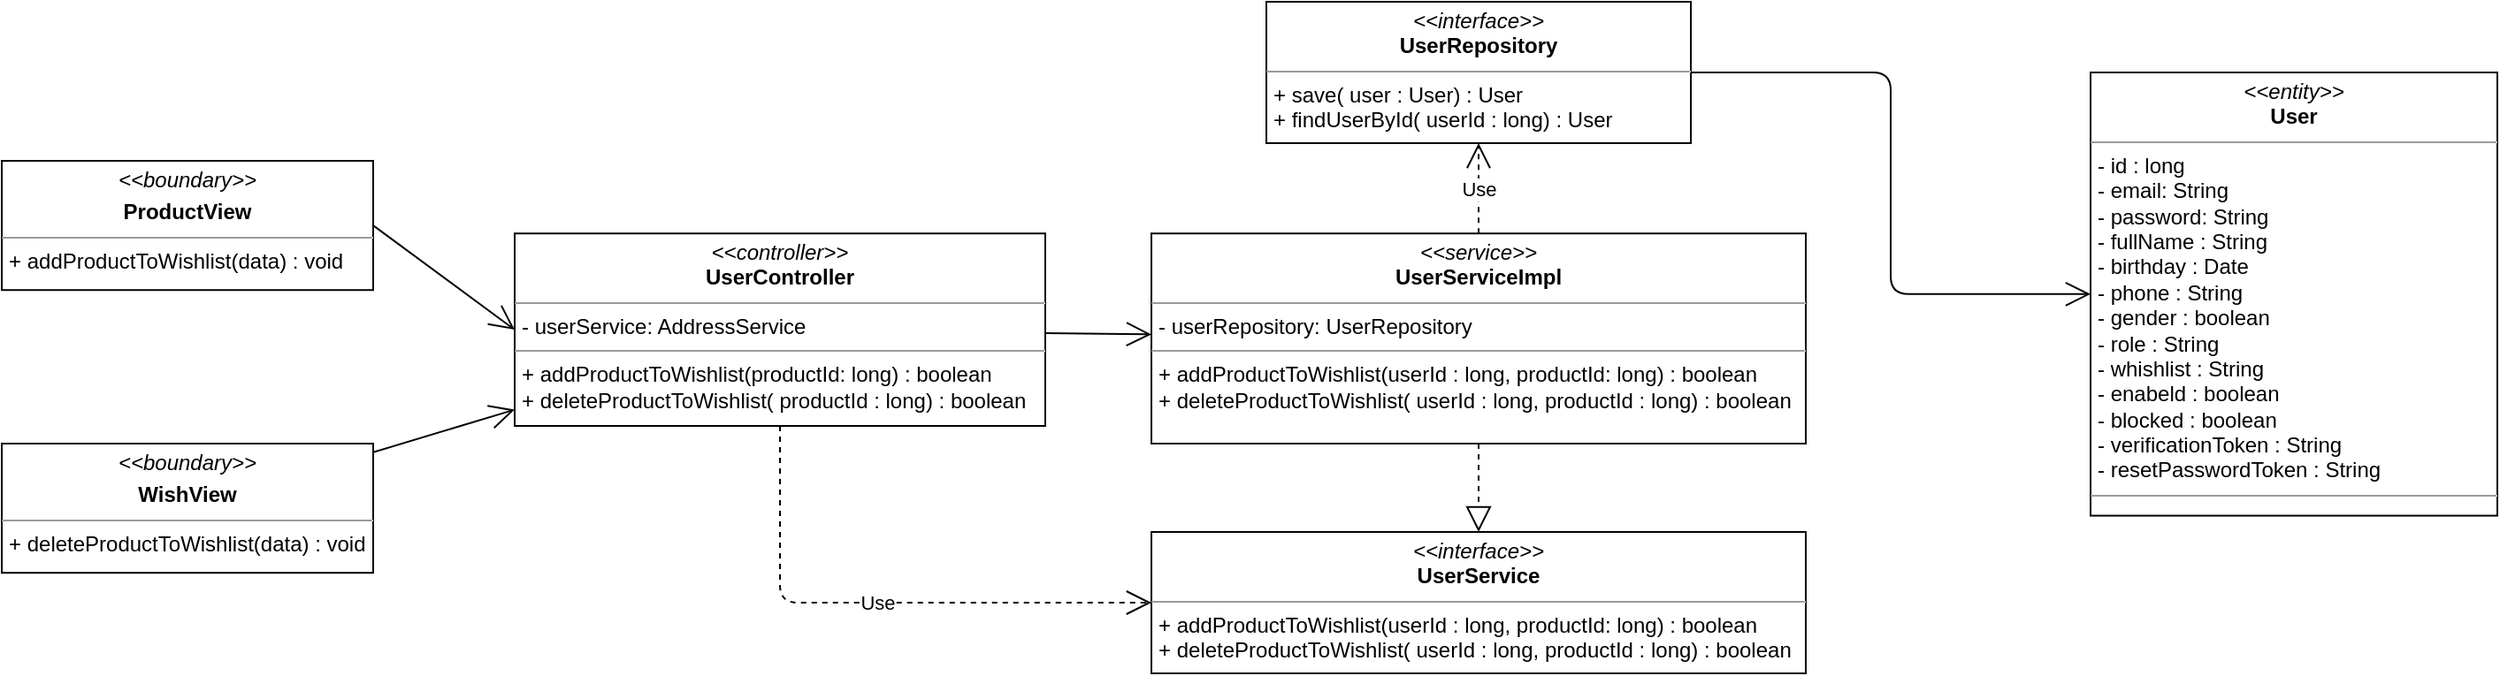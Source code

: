 <mxfile version="14.6.13" type="device"><diagram id="C5RBs43oDa-KdzZeNtuy" name="Page-1"><mxGraphModel dx="1108" dy="1594" grid="1" gridSize="10" guides="1" tooltips="1" connect="1" arrows="1" fold="1" page="1" pageScale="1" pageWidth="827" pageHeight="1169" math="0" shadow="0"><root><mxCell id="WIyWlLk6GJQsqaUBKTNV-0"/><mxCell id="WIyWlLk6GJQsqaUBKTNV-1" parent="WIyWlLk6GJQsqaUBKTNV-0"/><mxCell id="NNJsYbixOuPIaTwe-3ZW-0" value="&lt;p style=&quot;margin: 0px ; margin-top: 4px ; text-align: center&quot;&gt;&lt;i&gt;&amp;lt;&amp;lt;boundary&amp;gt;&amp;gt;&lt;/i&gt;&lt;/p&gt;&lt;p style=&quot;margin: 0px ; margin-top: 4px ; text-align: center&quot;&gt;&lt;b&gt;ProductView&lt;/b&gt;&lt;/p&gt;&lt;hr size=&quot;1&quot;&gt;&lt;p style=&quot;margin: 0px ; margin-left: 4px&quot;&gt;&lt;span&gt;+ addProductToWishlist(data) : void&lt;/span&gt;&lt;br&gt;&lt;/p&gt;&lt;p style=&quot;margin: 0px ; margin-left: 4px&quot;&gt;&lt;span&gt;&lt;br&gt;&lt;/span&gt;&lt;/p&gt;" style="verticalAlign=top;align=left;overflow=fill;fontSize=12;fontFamily=Helvetica;html=1;" parent="WIyWlLk6GJQsqaUBKTNV-1" vertex="1"><mxGeometry x="60" y="70" width="210" height="73.12" as="geometry"/></mxCell><mxCell id="NNJsYbixOuPIaTwe-3ZW-2" value="&lt;p style=&quot;margin: 0px ; margin-top: 4px ; text-align: center&quot;&gt;&lt;i&gt;&amp;lt;&amp;lt;interface&amp;gt;&amp;gt;&lt;/i&gt;&lt;br&gt;&lt;b&gt;UserService&lt;/b&gt;&lt;/p&gt;&lt;hr size=&quot;1&quot;&gt;&lt;p style=&quot;margin: 0px ; margin-left: 4px&quot;&gt;&lt;span&gt;+ addProductToWishlist(userId : long, productId: long) : boolean&lt;/span&gt;&lt;br&gt;&lt;/p&gt;&lt;p style=&quot;margin: 0px ; margin-left: 4px&quot;&gt;&lt;span&gt;+ deleteProductToWishlist( userId : long, productId : long) : boolean&lt;/span&gt;&lt;/p&gt;" style="verticalAlign=top;align=left;overflow=fill;fontSize=12;fontFamily=Helvetica;html=1;" parent="WIyWlLk6GJQsqaUBKTNV-1" vertex="1"><mxGeometry x="710" y="280" width="370" height="80" as="geometry"/></mxCell><mxCell id="NNJsYbixOuPIaTwe-3ZW-3" value="&lt;p style=&quot;margin: 0px ; margin-top: 4px ; text-align: center&quot;&gt;&lt;i&gt;&amp;lt;&amp;lt;entity&amp;gt;&amp;gt;&lt;/i&gt;&lt;br&gt;&lt;b&gt;User&lt;/b&gt;&lt;/p&gt;&lt;hr size=&quot;1&quot;&gt;&lt;p style=&quot;margin: 0px ; margin-left: 4px&quot;&gt;- id : long&lt;/p&gt;&lt;p style=&quot;margin: 0px ; margin-left: 4px&quot;&gt;- email: String&lt;br&gt;- password: String&lt;/p&gt;&lt;p style=&quot;margin: 0px ; margin-left: 4px&quot;&gt;- fullName : String&lt;/p&gt;&lt;p style=&quot;margin: 0px ; margin-left: 4px&quot;&gt;- birthday : Date&lt;/p&gt;&lt;p style=&quot;margin: 0px ; margin-left: 4px&quot;&gt;- phone : String&lt;/p&gt;&lt;p style=&quot;margin: 0px ; margin-left: 4px&quot;&gt;- gender : boolean&lt;/p&gt;&lt;p style=&quot;margin: 0px ; margin-left: 4px&quot;&gt;- role : String&lt;/p&gt;&lt;p style=&quot;margin: 0px ; margin-left: 4px&quot;&gt;- whishlist : String&lt;/p&gt;&lt;p style=&quot;margin: 0px ; margin-left: 4px&quot;&gt;- enabeld : boolean&lt;/p&gt;&lt;p style=&quot;margin: 0px ; margin-left: 4px&quot;&gt;- blocked : boolean&lt;/p&gt;&lt;p style=&quot;margin: 0px ; margin-left: 4px&quot;&gt;- verificationToken : String&lt;/p&gt;&lt;p style=&quot;margin: 0px ; margin-left: 4px&quot;&gt;- resetPasswordToken : String&lt;/p&gt;&lt;hr size=&quot;1&quot;&gt;&lt;p style=&quot;margin: 0px ; margin-left: 4px&quot;&gt;&lt;br&gt;&lt;/p&gt;" style="verticalAlign=top;align=left;overflow=fill;fontSize=12;fontFamily=Helvetica;html=1;" parent="WIyWlLk6GJQsqaUBKTNV-1" vertex="1"><mxGeometry x="1241" y="20" width="230" height="250.78" as="geometry"/></mxCell><mxCell id="NNJsYbixOuPIaTwe-3ZW-4" value="" style="endArrow=open;endFill=1;endSize=12;html=1;entryX=0;entryY=0.5;entryDx=0;entryDy=0;exitX=1;exitY=0.5;exitDx=0;exitDy=0;" parent="WIyWlLk6GJQsqaUBKTNV-1" source="NNJsYbixOuPIaTwe-3ZW-0" target="KDvLxJ938s-PhCe-jKcq-0" edge="1"><mxGeometry width="160" relative="1" as="geometry"><mxPoint x="331" y="160" as="sourcePoint"/><mxPoint x="380" y="158.67" as="targetPoint"/></mxGeometry></mxCell><mxCell id="NNJsYbixOuPIaTwe-3ZW-6" value="" style="endArrow=open;endFill=1;endSize=12;html=1;entryX=0;entryY=0.5;entryDx=0;entryDy=0;edgeStyle=orthogonalEdgeStyle;" parent="WIyWlLk6GJQsqaUBKTNV-1" source="KDvLxJ938s-PhCe-jKcq-2" target="NNJsYbixOuPIaTwe-3ZW-3" edge="1"><mxGeometry width="160" relative="1" as="geometry"><mxPoint x="330" y="100" as="sourcePoint"/><mxPoint x="490" y="100" as="targetPoint"/></mxGeometry></mxCell><mxCell id="KDvLxJ938s-PhCe-jKcq-0" value="&lt;p style=&quot;margin: 0px ; margin-top: 4px ; text-align: center&quot;&gt;&lt;i&gt;&amp;lt;&amp;lt;controller&amp;gt;&amp;gt;&lt;/i&gt;&lt;br&gt;&lt;b&gt;UserController&lt;/b&gt;&lt;br&gt;&lt;/p&gt;&lt;hr size=&quot;1&quot;&gt;&lt;p style=&quot;margin: 0px ; margin-left: 4px&quot;&gt;- userService: AddressService&lt;/p&gt;&lt;hr size=&quot;1&quot;&gt;&lt;p style=&quot;margin: 0px ; margin-left: 4px&quot;&gt;+ addProductToWishlist(productId: long) : boolean&lt;br&gt;&lt;/p&gt;&lt;p style=&quot;margin: 0px ; margin-left: 4px&quot;&gt;+ deleteProductToWishlist( productId : long) : boolean&lt;/p&gt;" style="verticalAlign=top;align=left;overflow=fill;fontSize=12;fontFamily=Helvetica;html=1;" vertex="1" parent="WIyWlLk6GJQsqaUBKTNV-1"><mxGeometry x="350" y="111.1" width="300" height="108.9" as="geometry"/></mxCell><mxCell id="KDvLxJ938s-PhCe-jKcq-1" value="&lt;p style=&quot;margin: 0px ; margin-top: 4px ; text-align: center&quot;&gt;&lt;i&gt;&amp;lt;&amp;lt;service&amp;gt;&amp;gt;&lt;/i&gt;&lt;br&gt;&lt;b&gt;UserServiceImpl&lt;/b&gt;&lt;br&gt;&lt;/p&gt;&lt;hr size=&quot;1&quot;&gt;&lt;p style=&quot;margin: 0px ; margin-left: 4px&quot;&gt;- userRepository: UserRepository&lt;/p&gt;&lt;hr size=&quot;1&quot;&gt;&lt;p style=&quot;margin: 0px ; margin-left: 4px&quot;&gt;+ addProductToWishlist(userId : long, productId: long) : boolean&lt;br&gt;&lt;/p&gt;&lt;p style=&quot;margin: 0px ; margin-left: 4px&quot;&gt;+ deleteProductToWishlist( userId : long, productId : long) : boolean&lt;/p&gt;" style="verticalAlign=top;align=left;overflow=fill;fontSize=12;fontFamily=Helvetica;html=1;" vertex="1" parent="WIyWlLk6GJQsqaUBKTNV-1"><mxGeometry x="710" y="111.1" width="370" height="118.9" as="geometry"/></mxCell><mxCell id="KDvLxJ938s-PhCe-jKcq-2" value="&lt;p style=&quot;margin: 0px ; margin-top: 4px ; text-align: center&quot;&gt;&lt;i&gt;&amp;lt;&amp;lt;interface&amp;gt;&amp;gt;&lt;/i&gt;&lt;br&gt;&lt;b&gt;UserRepository&lt;/b&gt;&lt;/p&gt;&lt;hr size=&quot;1&quot;&gt;&lt;p style=&quot;margin: 0px ; margin-left: 4px&quot;&gt;+ save( user : User) : User&lt;/p&gt;&lt;p style=&quot;margin: 0px ; margin-left: 4px&quot;&gt;+ findUserById( userId : long) : User&lt;/p&gt;" style="verticalAlign=top;align=left;overflow=fill;fontSize=12;fontFamily=Helvetica;html=1;" vertex="1" parent="WIyWlLk6GJQsqaUBKTNV-1"><mxGeometry x="775" y="-20" width="240" height="80" as="geometry"/></mxCell><mxCell id="KDvLxJ938s-PhCe-jKcq-3" value="Use" style="endArrow=open;endSize=12;dashed=1;html=1;edgeStyle=orthogonalEdgeStyle;" edge="1" parent="WIyWlLk6GJQsqaUBKTNV-1" source="KDvLxJ938s-PhCe-jKcq-0" target="NNJsYbixOuPIaTwe-3ZW-2"><mxGeometry width="160" relative="1" as="geometry"><mxPoint x="550" y="220" as="sourcePoint"/><mxPoint x="710" y="220" as="targetPoint"/><Array as="points"><mxPoint x="500" y="320"/></Array></mxGeometry></mxCell><mxCell id="KDvLxJ938s-PhCe-jKcq-5" value="Use" style="endArrow=open;endSize=12;dashed=1;html=1;" edge="1" parent="WIyWlLk6GJQsqaUBKTNV-1" source="KDvLxJ938s-PhCe-jKcq-1" target="KDvLxJ938s-PhCe-jKcq-2"><mxGeometry width="160" relative="1" as="geometry"><mxPoint x="550" y="120" as="sourcePoint"/><mxPoint x="710" y="120" as="targetPoint"/></mxGeometry></mxCell><mxCell id="KDvLxJ938s-PhCe-jKcq-6" value="" style="endArrow=open;endFill=1;endSize=12;html=1;" edge="1" parent="WIyWlLk6GJQsqaUBKTNV-1" source="KDvLxJ938s-PhCe-jKcq-0" target="KDvLxJ938s-PhCe-jKcq-1"><mxGeometry width="160" relative="1" as="geometry"><mxPoint x="550" y="120" as="sourcePoint"/><mxPoint x="710" y="120" as="targetPoint"/></mxGeometry></mxCell><mxCell id="KDvLxJ938s-PhCe-jKcq-7" value="&lt;p style=&quot;margin: 0px ; margin-top: 4px ; text-align: center&quot;&gt;&lt;i&gt;&amp;lt;&amp;lt;boundary&amp;gt;&amp;gt;&lt;/i&gt;&lt;/p&gt;&lt;p style=&quot;margin: 0px ; margin-top: 4px ; text-align: center&quot;&gt;&lt;b&gt;WishView&lt;/b&gt;&lt;/p&gt;&lt;hr size=&quot;1&quot;&gt;&lt;p style=&quot;margin: 0px ; margin-left: 4px&quot;&gt;&lt;span&gt;+ deleteProductToWishlist(data) : void&lt;/span&gt;&lt;br&gt;&lt;/p&gt;&lt;p style=&quot;margin: 0px ; margin-left: 4px&quot;&gt;&lt;span&gt;&lt;br&gt;&lt;/span&gt;&lt;/p&gt;" style="verticalAlign=top;align=left;overflow=fill;fontSize=12;fontFamily=Helvetica;html=1;" vertex="1" parent="WIyWlLk6GJQsqaUBKTNV-1"><mxGeometry x="60" y="230" width="210" height="73.12" as="geometry"/></mxCell><mxCell id="KDvLxJ938s-PhCe-jKcq-8" value="" style="endArrow=open;endFill=1;endSize=12;html=1;" edge="1" parent="WIyWlLk6GJQsqaUBKTNV-1" source="KDvLxJ938s-PhCe-jKcq-7" target="KDvLxJ938s-PhCe-jKcq-0"><mxGeometry width="160" relative="1" as="geometry"><mxPoint x="320" y="160" as="sourcePoint"/><mxPoint x="480" y="160" as="targetPoint"/></mxGeometry></mxCell><mxCell id="KDvLxJ938s-PhCe-jKcq-9" value="" style="endArrow=block;dashed=1;endFill=0;endSize=12;html=1;" edge="1" parent="WIyWlLk6GJQsqaUBKTNV-1" source="KDvLxJ938s-PhCe-jKcq-1" target="NNJsYbixOuPIaTwe-3ZW-2"><mxGeometry width="160" relative="1" as="geometry"><mxPoint x="580" y="160" as="sourcePoint"/><mxPoint x="740" y="160" as="targetPoint"/></mxGeometry></mxCell></root></mxGraphModel></diagram></mxfile>